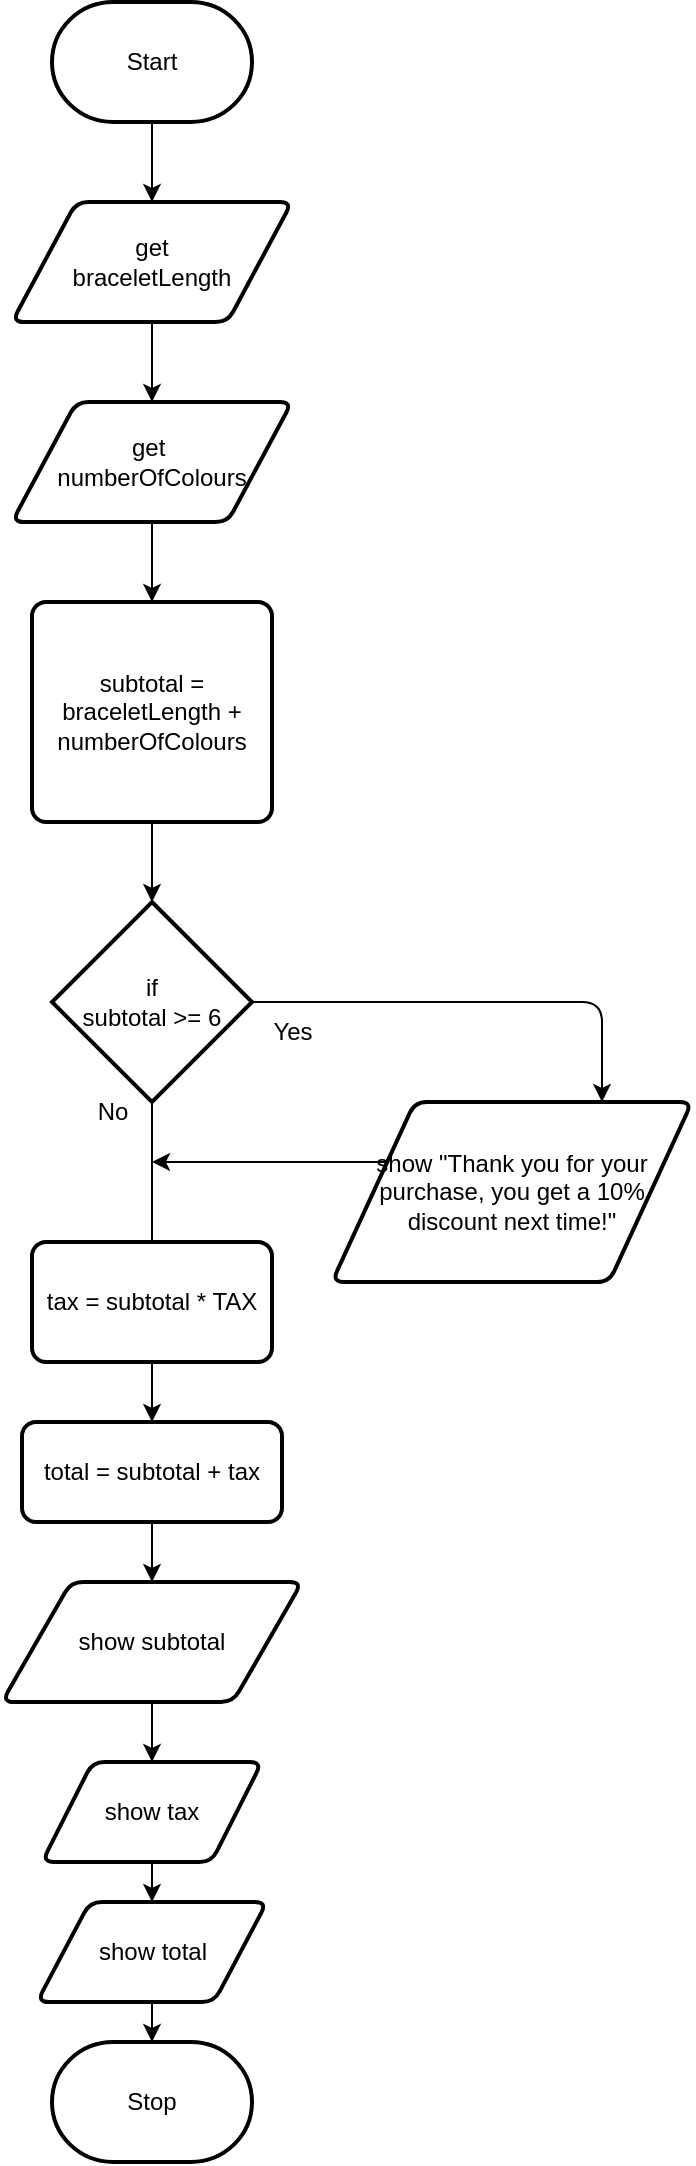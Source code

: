 <mxfile>
    <diagram id="HIP3nbAZw_EuaXWnEj3U" name="Page-1">
        <mxGraphModel dx="606" dy="531" grid="1" gridSize="10" guides="1" tooltips="1" connect="1" arrows="1" fold="1" page="1" pageScale="1" pageWidth="850" pageHeight="1100" math="0" shadow="0">
            <root>
                <mxCell id="0"/>
                <mxCell id="1" parent="0"/>
                <mxCell id="14" style="edgeStyle=none;html=1;entryX=0.5;entryY=0;entryDx=0;entryDy=0;" parent="1" source="2" target="4" edge="1">
                    <mxGeometry relative="1" as="geometry"/>
                </mxCell>
                <mxCell id="2" value="Start" style="strokeWidth=2;html=1;shape=mxgraph.flowchart.terminator;whiteSpace=wrap;" parent="1" vertex="1">
                    <mxGeometry x="230" y="10" width="100" height="60" as="geometry"/>
                </mxCell>
                <mxCell id="3" value="Stop" style="strokeWidth=2;html=1;shape=mxgraph.flowchart.terminator;whiteSpace=wrap;" parent="1" vertex="1">
                    <mxGeometry x="230" y="1030" width="100" height="60" as="geometry"/>
                </mxCell>
                <mxCell id="15" style="edgeStyle=none;html=1;exitX=0.5;exitY=1;exitDx=0;exitDy=0;" parent="1" source="4" target="5" edge="1">
                    <mxGeometry relative="1" as="geometry"/>
                </mxCell>
                <mxCell id="4" value="get &lt;br&gt;braceletLength" style="shape=parallelogram;html=1;strokeWidth=2;perimeter=parallelogramPerimeter;whiteSpace=wrap;rounded=1;arcSize=12;size=0.23;" parent="1" vertex="1">
                    <mxGeometry x="210" y="110" width="140" height="60" as="geometry"/>
                </mxCell>
                <mxCell id="16" style="edgeStyle=none;html=1;exitX=0.5;exitY=1;exitDx=0;exitDy=0;" parent="1" source="5" target="6" edge="1">
                    <mxGeometry relative="1" as="geometry"/>
                </mxCell>
                <mxCell id="5" value="get&amp;nbsp;&lt;br&gt;numberOfColours" style="shape=parallelogram;html=1;strokeWidth=2;perimeter=parallelogramPerimeter;whiteSpace=wrap;rounded=1;arcSize=12;size=0.23;" parent="1" vertex="1">
                    <mxGeometry x="210" y="210" width="140" height="60" as="geometry"/>
                </mxCell>
                <mxCell id="17" style="edgeStyle=none;html=1;exitX=0.5;exitY=1;exitDx=0;exitDy=0;entryX=0.5;entryY=0;entryDx=0;entryDy=0;entryPerimeter=0;" parent="1" source="6" target="7" edge="1">
                    <mxGeometry relative="1" as="geometry"/>
                </mxCell>
                <mxCell id="6" value="subtotal = braceletLength + numberOfColours" style="rounded=1;whiteSpace=wrap;html=1;absoluteArcSize=1;arcSize=14;strokeWidth=2;" parent="1" vertex="1">
                    <mxGeometry x="220" y="310" width="120" height="110" as="geometry"/>
                </mxCell>
                <mxCell id="18" style="edgeStyle=orthogonalEdgeStyle;html=1;exitX=1;exitY=0.5;exitDx=0;exitDy=0;exitPerimeter=0;entryX=0.75;entryY=0;entryDx=0;entryDy=0;" parent="1" source="7" target="32" edge="1">
                    <mxGeometry relative="1" as="geometry">
                        <mxPoint x="445" y="550" as="targetPoint"/>
                    </mxGeometry>
                </mxCell>
                <mxCell id="20" style="edgeStyle=orthogonalEdgeStyle;html=1;exitX=0.5;exitY=1;exitDx=0;exitDy=0;exitPerimeter=0;" parent="1" source="7" edge="1">
                    <mxGeometry relative="1" as="geometry">
                        <mxPoint x="280" y="660" as="targetPoint"/>
                    </mxGeometry>
                </mxCell>
                <mxCell id="7" value="if&lt;br&gt;subtotal &amp;gt;= 6" style="strokeWidth=2;html=1;shape=mxgraph.flowchart.decision;whiteSpace=wrap;" parent="1" vertex="1">
                    <mxGeometry x="230" y="460" width="100" height="100" as="geometry"/>
                </mxCell>
                <mxCell id="19" style="edgeStyle=orthogonalEdgeStyle;html=1;exitX=0;exitY=0.5;exitDx=0;exitDy=0;" parent="1" edge="1">
                    <mxGeometry relative="1" as="geometry">
                        <mxPoint x="280" y="590" as="targetPoint"/>
                        <mxPoint x="400" y="590" as="sourcePoint"/>
                    </mxGeometry>
                </mxCell>
                <mxCell id="25" style="edgeStyle=orthogonalEdgeStyle;html=1;exitX=0.5;exitY=1;exitDx=0;exitDy=0;" parent="1" source="10" target="11" edge="1">
                    <mxGeometry relative="1" as="geometry"/>
                </mxCell>
                <mxCell id="10" value="tax = subtotal * TAX" style="rounded=1;whiteSpace=wrap;html=1;absoluteArcSize=1;arcSize=14;strokeWidth=2;" parent="1" vertex="1">
                    <mxGeometry x="220" y="630" width="120" height="60" as="geometry"/>
                </mxCell>
                <mxCell id="26" style="edgeStyle=orthogonalEdgeStyle;html=1;exitX=0.5;exitY=1;exitDx=0;exitDy=0;entryX=0.5;entryY=0;entryDx=0;entryDy=0;" parent="1" source="11" target="12" edge="1">
                    <mxGeometry relative="1" as="geometry"/>
                </mxCell>
                <mxCell id="11" value="total = subtotal + tax" style="rounded=1;whiteSpace=wrap;html=1;absoluteArcSize=1;arcSize=14;strokeWidth=2;" parent="1" vertex="1">
                    <mxGeometry x="215" y="720" width="130" height="50" as="geometry"/>
                </mxCell>
                <mxCell id="27" style="edgeStyle=orthogonalEdgeStyle;html=1;exitX=0.5;exitY=1;exitDx=0;exitDy=0;entryX=0.5;entryY=0;entryDx=0;entryDy=0;" parent="1" source="12" target="13" edge="1">
                    <mxGeometry relative="1" as="geometry"/>
                </mxCell>
                <mxCell id="12" value="show subtotal" style="shape=parallelogram;html=1;strokeWidth=2;perimeter=parallelogramPerimeter;whiteSpace=wrap;rounded=1;arcSize=12;size=0.23;" parent="1" vertex="1">
                    <mxGeometry x="205" y="800" width="150" height="60" as="geometry"/>
                </mxCell>
                <mxCell id="28" style="edgeStyle=orthogonalEdgeStyle;html=1;exitX=0.5;exitY=1;exitDx=0;exitDy=0;entryX=0.5;entryY=0;entryDx=0;entryDy=0;" parent="1" source="13" target="23" edge="1">
                    <mxGeometry relative="1" as="geometry"/>
                </mxCell>
                <mxCell id="13" value="show tax" style="shape=parallelogram;html=1;strokeWidth=2;perimeter=parallelogramPerimeter;whiteSpace=wrap;rounded=1;arcSize=12;size=0.23;" parent="1" vertex="1">
                    <mxGeometry x="225" y="890" width="110" height="50" as="geometry"/>
                </mxCell>
                <mxCell id="29" style="edgeStyle=orthogonalEdgeStyle;html=1;exitX=0.5;exitY=1;exitDx=0;exitDy=0;entryX=0.5;entryY=0;entryDx=0;entryDy=0;entryPerimeter=0;" parent="1" source="23" target="3" edge="1">
                    <mxGeometry relative="1" as="geometry"/>
                </mxCell>
                <mxCell id="23" value="show total" style="shape=parallelogram;html=1;strokeWidth=2;perimeter=parallelogramPerimeter;whiteSpace=wrap;rounded=1;arcSize=12;size=0.23;" parent="1" vertex="1">
                    <mxGeometry x="222.5" y="960" width="115" height="50" as="geometry"/>
                </mxCell>
                <mxCell id="30" value="Yes" style="text;html=1;align=center;verticalAlign=middle;resizable=0;points=[];autosize=1;strokeColor=none;fillColor=none;" parent="1" vertex="1">
                    <mxGeometry x="330" y="510" width="40" height="30" as="geometry"/>
                </mxCell>
                <mxCell id="31" value="No" style="text;html=1;align=center;verticalAlign=middle;resizable=0;points=[];autosize=1;strokeColor=none;fillColor=none;" parent="1" vertex="1">
                    <mxGeometry x="240" y="550" width="40" height="30" as="geometry"/>
                </mxCell>
                <mxCell id="32" value="show &quot;Thank you for your purchase, you get a 10% discount next time!&quot;" style="shape=parallelogram;html=1;strokeWidth=2;perimeter=parallelogramPerimeter;whiteSpace=wrap;rounded=1;arcSize=12;size=0.23;" vertex="1" parent="1">
                    <mxGeometry x="370" y="560" width="180" height="90" as="geometry"/>
                </mxCell>
            </root>
        </mxGraphModel>
    </diagram>
</mxfile>